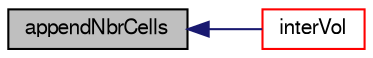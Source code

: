 digraph "appendNbrCells"
{
  bgcolor="transparent";
  edge [fontname="FreeSans",fontsize="10",labelfontname="FreeSans",labelfontsize="10"];
  node [fontname="FreeSans",fontsize="10",shape=record];
  rankdir="LR";
  Node544 [label="appendNbrCells",height=0.2,width=0.4,color="black", fillcolor="grey75", style="filled", fontcolor="black"];
  Node544 -> Node545 [dir="back",color="midnightblue",fontsize="10",style="solid",fontname="FreeSans"];
  Node545 [label="interVol",height=0.2,width=0.4,color="red",URL="$a29250.html#a2047b6b6d5ee875509e1c31da607213f",tooltip="Return the intersection volume between two cells. "];
}

